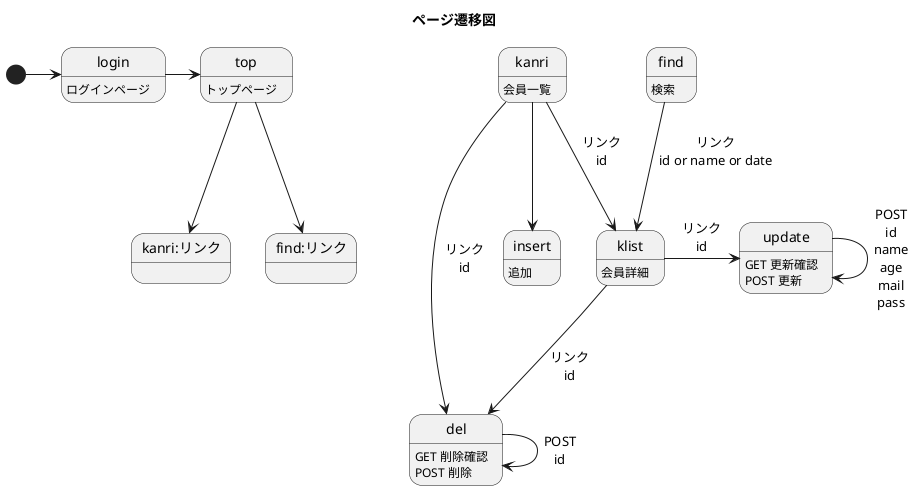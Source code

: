 @startuml
title ページ遷移図
login:ログインページ
top:トップページ
kanri : 会員一覧
del:GET 削除確認\nPOST 削除
update:GET 更新確認\nPOST 更新
insert:追加
klist:会員詳細
find:検索

[*]->login
login->top
top-->kanri:リンク
top-->find:リンク
kanri-->del:リンク\nid
kanri-->insert
kanri-->klist:リンク\nid
del-->del:POST\nid
find-->klist:リンク\nid or name or date
klist-->del:リンク\nid

update-->update:POST\nid\nname\nage\nmail\npass
klist->update:リンク\nid

@enduml